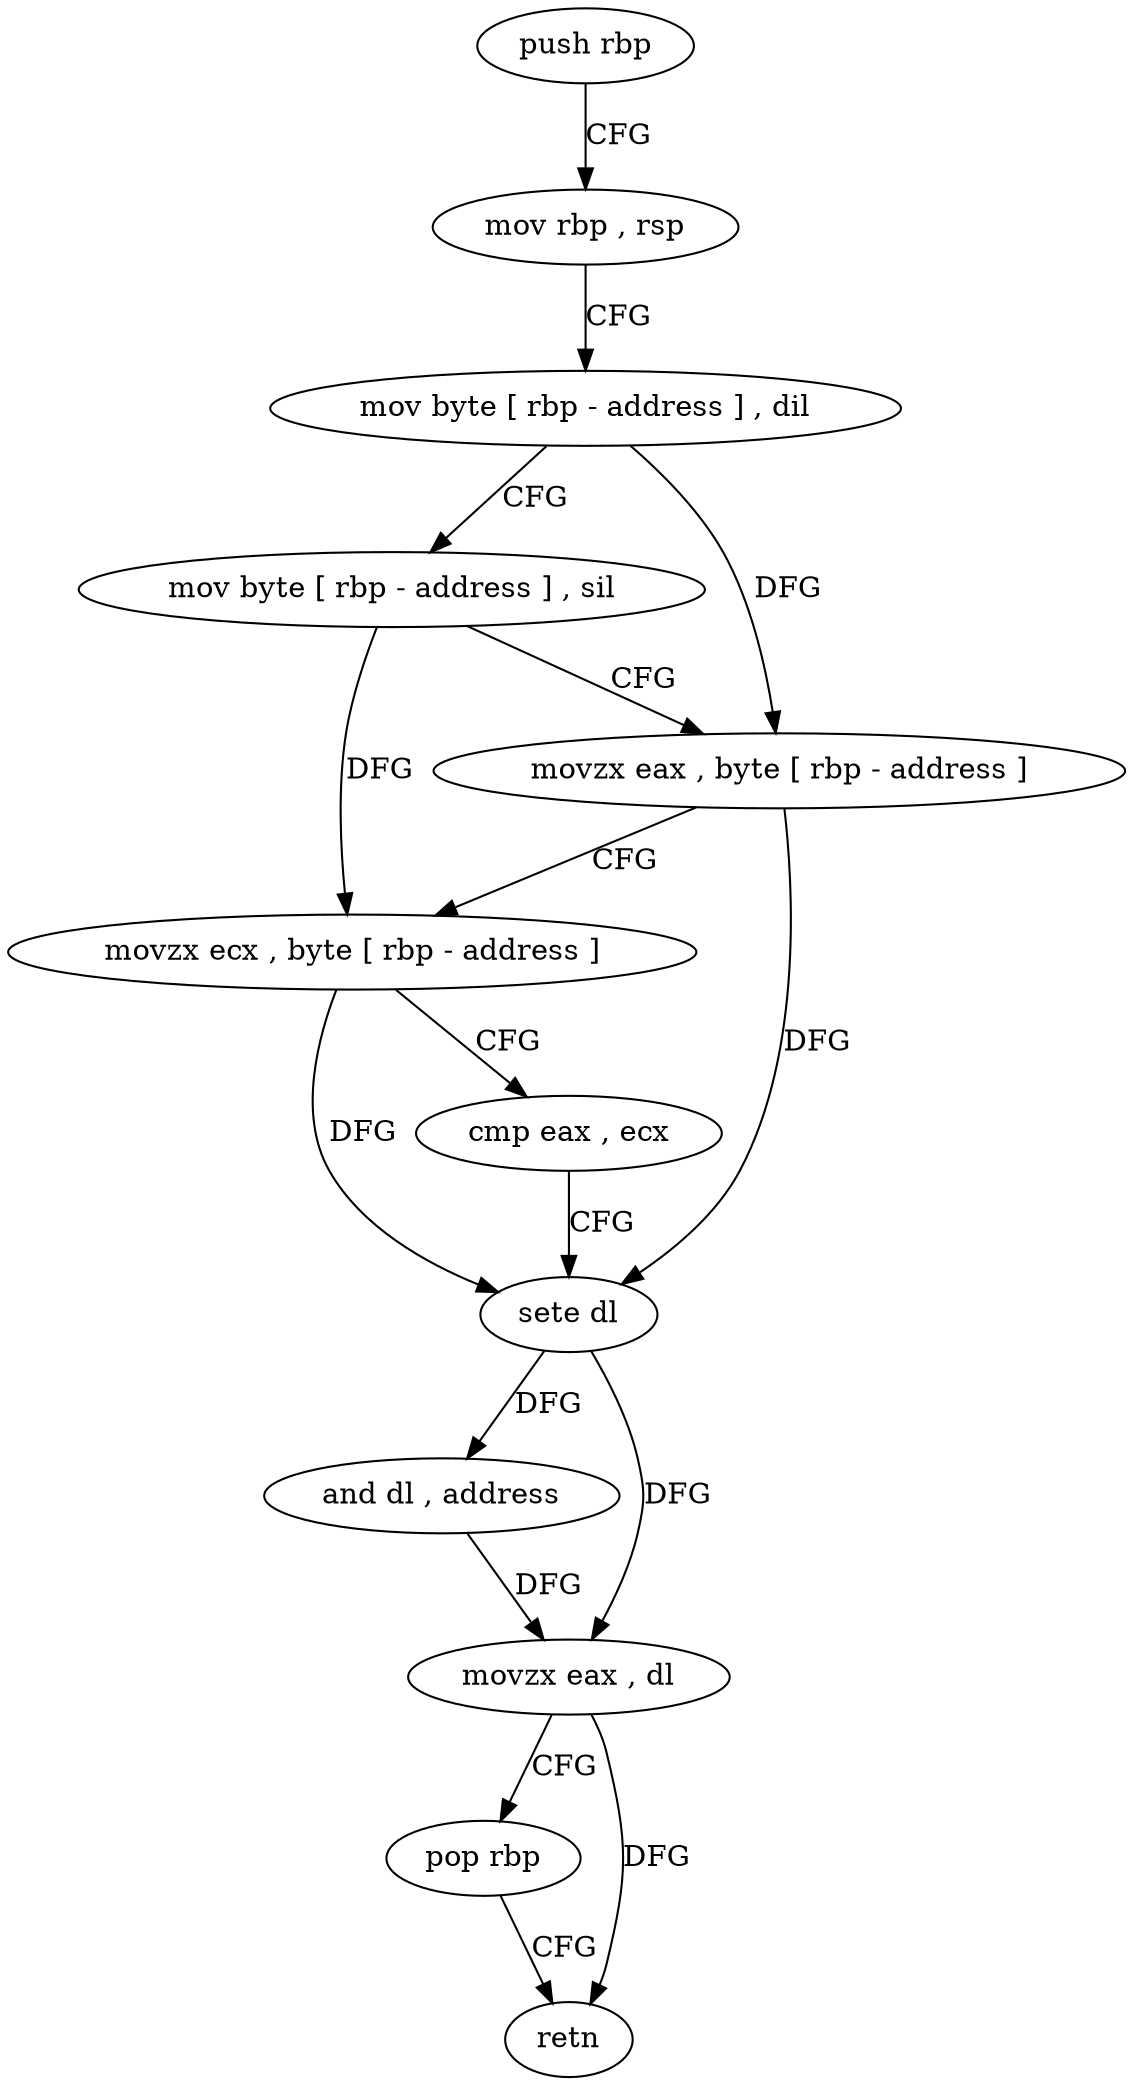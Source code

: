 digraph "func" {
"4215136" [label = "push rbp" ]
"4215137" [label = "mov rbp , rsp" ]
"4215140" [label = "mov byte [ rbp - address ] , dil" ]
"4215144" [label = "mov byte [ rbp - address ] , sil" ]
"4215148" [label = "movzx eax , byte [ rbp - address ]" ]
"4215152" [label = "movzx ecx , byte [ rbp - address ]" ]
"4215156" [label = "cmp eax , ecx" ]
"4215158" [label = "sete dl" ]
"4215161" [label = "and dl , address" ]
"4215164" [label = "movzx eax , dl" ]
"4215167" [label = "pop rbp" ]
"4215168" [label = "retn" ]
"4215136" -> "4215137" [ label = "CFG" ]
"4215137" -> "4215140" [ label = "CFG" ]
"4215140" -> "4215144" [ label = "CFG" ]
"4215140" -> "4215148" [ label = "DFG" ]
"4215144" -> "4215148" [ label = "CFG" ]
"4215144" -> "4215152" [ label = "DFG" ]
"4215148" -> "4215152" [ label = "CFG" ]
"4215148" -> "4215158" [ label = "DFG" ]
"4215152" -> "4215156" [ label = "CFG" ]
"4215152" -> "4215158" [ label = "DFG" ]
"4215156" -> "4215158" [ label = "CFG" ]
"4215158" -> "4215161" [ label = "DFG" ]
"4215158" -> "4215164" [ label = "DFG" ]
"4215161" -> "4215164" [ label = "DFG" ]
"4215164" -> "4215167" [ label = "CFG" ]
"4215164" -> "4215168" [ label = "DFG" ]
"4215167" -> "4215168" [ label = "CFG" ]
}
